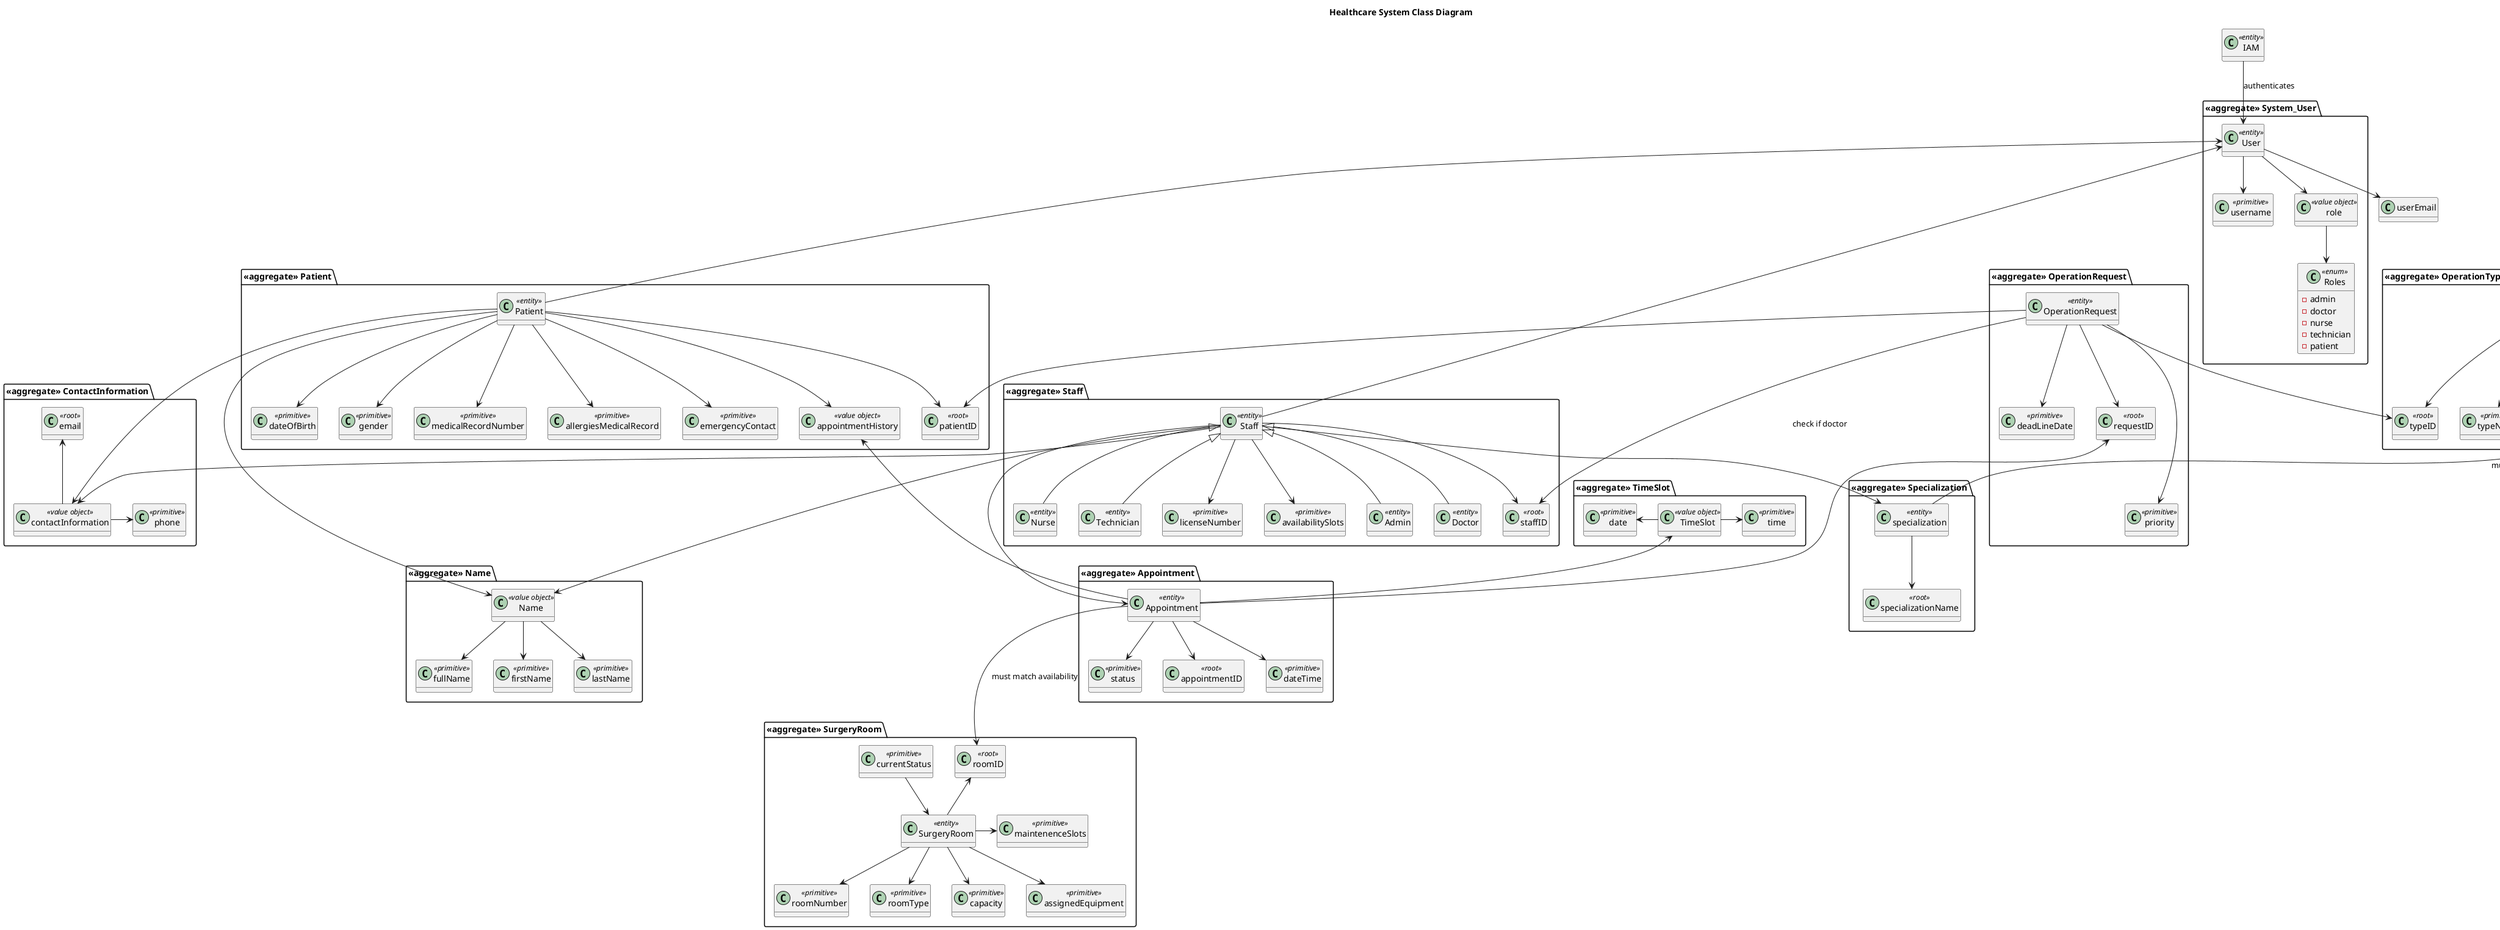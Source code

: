 @startuml

'skinparam monochrome true
'skinparam packageStyle rectangle
'skinparam shadowing false
'skinparam linetype ortho
'left to right direction
'skinparam classAttributeIconSize 0
'hide circle
hide methods

title Healthcare System Class Diagram

package "<<aggregate>> System_User" {
  class User <<entity>> {}
  class username <<primitive>> {}
  class role <<value object>> {}
  class Roles <<enum>> {
  - admin
  - doctor
  - nurse
  - technician
  - patient
  }
}

package "<<aggregate>> Name" {
  class Name <<value object>> {}
  class firstName <<primitive>> {}
  class lastName <<primitive>> {}
  class fullName <<primitive>> {}
}

package "<<aggregate>> ContactInformation" {
  class contactInformation <<value object>> {}
  class phone <<primitive>> {}
  class email <<root>> {}
}

package "<<aggregate>> Patient" {
  class Patient <<entity>> {}
  class patientID <<root>> {}
  class dateOfBirth <<primitive>> {}
  class gender <<primitive>> {}
  class medicalRecordNumber <<primitive>> {}
  class allergiesMedicalRecord <<primitive>> {}
  class emergencyContact <<primitive>> {}
  class appointmentHistory <<value object>> {}
}

package "<<aggregate>> Appointment" {
  class Appointment <<entity>> {}
  class appointmentID <<root>> {}
  class dateTime <<primitive>> {}
  class status <<primitive>> {}
}

package "<<aggregate>> OperationRequest" {
  class OperationRequest <<entity>> {}
  class requestID <<root>> {}
  class deadLineDate <<primitive>> {}
  class priority <<primitive>> {}
}


package "<<aggregate>> OperationType" {
  class OperationType <<entity>> {}
  class typeID <<root>> {}
  class typeName <<primitive>> {}
  class requiredStaffBySpecialization <<primitive>> {}
  class estimatedDuration <<primitive>> {}
}

package "<<aggregate>> SurgeryRoom" {
  class SurgeryRoom <<entity>> {}
  class roomID <<root>> {}
  class roomNumber <<primitive>> {}
  class roomType <<primitive>> {}
  class capacity <<primitive>> {}
  class assignedEquipment <<primitive>> {}
  class currentStatus <<primitive>> {}
  class maintenenceSlots <<primitive>> {}
}

package "<<aggregate>> TimeSlot" {
  class TimeSlot <<value object>> {}
  class date <<primitive>> {}
  class time <<primitive>> {}
}

package "<<aggregate>> Staff" {
  class Staff <<entity>> {}
  class licenseNumber <<primitive>> {}
  class availabilitySlots <<primitive>> {}

  class Admin <<entity>> {}
  class Doctor <<entity>> {}
  class staffID <<root>> {}
  class Nurse <<entity>> {}
  class Technician <<entity>> {}
}

package "<<aggregate>> Specialization" {
    class specialization <<entity>> {}
    class specializationName <<root>> {}
}

class IAM <<entity>> {}

User --> username
User --> role
User --> userEmail
User <---- Staff
User <--- Patient
role --> Roles 

Name --> fullName
Name --> firstName
Name --> lastName

Patient --> patientID
Patient ---> Name
Patient --> dateOfBirth
Patient --> gender
Patient ---> contactInformation
Patient --> medicalRecordNumber
Patient --> allergiesMedicalRecord
Patient --> emergencyContact
Patient --> appointmentHistory

appointmentHistory <-- Appointment
contactInformation -> phone
email <-- contactInformation

Staff ---> Name
Staff --> licenseNumber
Staff --> specialization
Staff --> contactInformation
Staff --> availabilitySlots
Staff --> Appointment
Staff --> staffID

specialization --> specializationName

Appointment --> dateTime
Appointment --> appointmentID
Appointment --> status
TimeSlot <-- Appointment
requestID <--- Appointment


Appointment ---> roomID : must match availability

requiredStaffBySpecialization <-- specialization : must match specialization

OperationRequest --> requestID
OperationRequest -> staffID : check if doctor
OperationRequest --> patientID
OperationRequest --> typeID
OperationRequest --> deadLineDate
OperationRequest ---> priority

OperationType --> typeName
OperationType --> typeID
OperationType --> requiredStaffBySpecialization
OperationType --> estimatedDuration

SurgeryRoom --> roomNumber
roomID <-- SurgeryRoom
SurgeryRoom --> roomType
SurgeryRoom --> capacity
SurgeryRoom --> assignedEquipment
currentStatus --> SurgeryRoom
SurgeryRoom -> maintenenceSlots

date <- TimeSlot
TimeSlot -> time

Staff <|-- Admin
Staff <|-- Doctor
Staff <|-- Nurse
Staff <|-- Technician

IAM --> User : "authenticates"

@enduml
